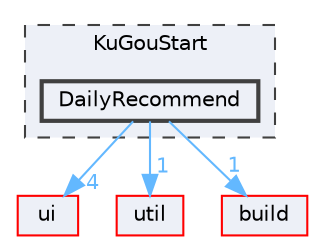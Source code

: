 digraph "DailyRecommend"
{
 // LATEX_PDF_SIZE
  bgcolor="transparent";
  edge [fontname=Helvetica,fontsize=10,labelfontname=Helvetica,labelfontsize=10];
  node [fontname=Helvetica,fontsize=10,shape=box,height=0.2,width=0.4];
  compound=true
  subgraph clusterdir_e60601b218beddc6af0778ac41ea9cb2 {
    graph [ bgcolor="#edf0f7", pencolor="grey25", label="KuGouStart", fontname=Helvetica,fontsize=10 style="filled,dashed", URL="dir_e60601b218beddc6af0778ac41ea9cb2.html",tooltip=""]
  dir_0053d0f6857dd3794970768a62be13ba [label="DailyRecommend", fillcolor="#edf0f7", color="grey25", style="filled,bold", URL="dir_0053d0f6857dd3794970768a62be13ba.html",tooltip=""];
  }
  dir_1788f8309b1a812dcb800a185471cf6c [label="ui", fillcolor="#edf0f7", color="red", style="filled", URL="dir_1788f8309b1a812dcb800a185471cf6c.html",tooltip=""];
  dir_23ec12649285f9fabf3a6b7380226c28 [label="util", fillcolor="#edf0f7", color="red", style="filled", URL="dir_23ec12649285f9fabf3a6b7380226c28.html",tooltip=""];
  dir_4fef79e7177ba769987a8da36c892c5f [label="build", fillcolor="#edf0f7", color="red", style="filled", URL="dir_4fef79e7177ba769987a8da36c892c5f.html",tooltip=""];
  dir_0053d0f6857dd3794970768a62be13ba->dir_1788f8309b1a812dcb800a185471cf6c [headlabel="4", labeldistance=1.5 headhref="dir_000058_000351.html" href="dir_000058_000351.html" color="steelblue1" fontcolor="steelblue1"];
  dir_0053d0f6857dd3794970768a62be13ba->dir_23ec12649285f9fabf3a6b7380226c28 [headlabel="1", labeldistance=1.5 headhref="dir_000058_000357.html" href="dir_000058_000357.html" color="steelblue1" fontcolor="steelblue1"];
  dir_0053d0f6857dd3794970768a62be13ba->dir_4fef79e7177ba769987a8da36c892c5f [headlabel="1", labeldistance=1.5 headhref="dir_000058_000041.html" href="dir_000058_000041.html" color="steelblue1" fontcolor="steelblue1"];
}

